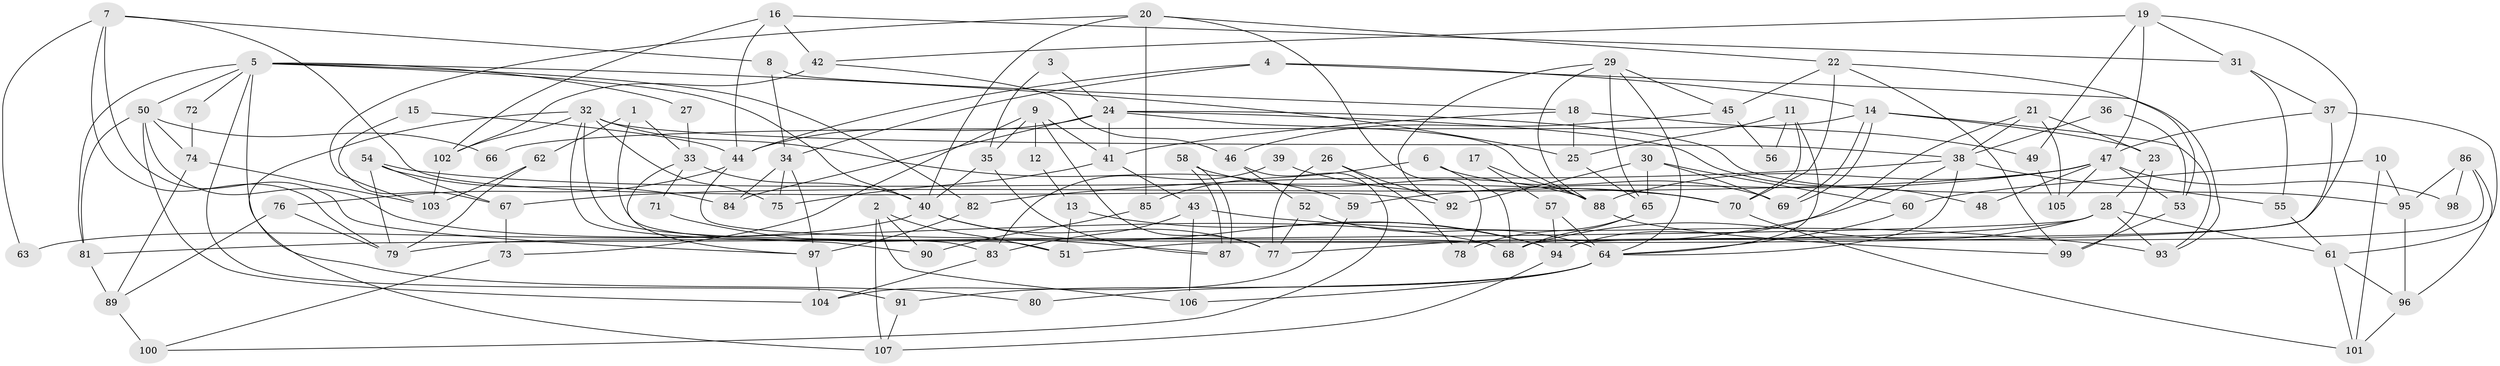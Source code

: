 // Generated by graph-tools (version 1.1) at 2025/11/02/27/25 16:11:23]
// undirected, 107 vertices, 214 edges
graph export_dot {
graph [start="1"]
  node [color=gray90,style=filled];
  1;
  2;
  3;
  4;
  5;
  6;
  7;
  8;
  9;
  10;
  11;
  12;
  13;
  14;
  15;
  16;
  17;
  18;
  19;
  20;
  21;
  22;
  23;
  24;
  25;
  26;
  27;
  28;
  29;
  30;
  31;
  32;
  33;
  34;
  35;
  36;
  37;
  38;
  39;
  40;
  41;
  42;
  43;
  44;
  45;
  46;
  47;
  48;
  49;
  50;
  51;
  52;
  53;
  54;
  55;
  56;
  57;
  58;
  59;
  60;
  61;
  62;
  63;
  64;
  65;
  66;
  67;
  68;
  69;
  70;
  71;
  72;
  73;
  74;
  75;
  76;
  77;
  78;
  79;
  80;
  81;
  82;
  83;
  84;
  85;
  86;
  87;
  88;
  89;
  90;
  91;
  92;
  93;
  94;
  95;
  96;
  97;
  98;
  99;
  100;
  101;
  102;
  103;
  104;
  105;
  106;
  107;
  1 -- 33;
  1 -- 51;
  1 -- 62;
  2 -- 90;
  2 -- 107;
  2 -- 51;
  2 -- 106;
  3 -- 24;
  3 -- 35;
  4 -- 44;
  4 -- 93;
  4 -- 14;
  4 -- 34;
  5 -- 50;
  5 -- 82;
  5 -- 25;
  5 -- 27;
  5 -- 40;
  5 -- 72;
  5 -- 80;
  5 -- 81;
  5 -- 91;
  6 -- 68;
  6 -- 69;
  6 -- 85;
  7 -- 97;
  7 -- 92;
  7 -- 8;
  7 -- 63;
  7 -- 79;
  8 -- 18;
  8 -- 34;
  9 -- 41;
  9 -- 77;
  9 -- 12;
  9 -- 35;
  9 -- 73;
  10 -- 95;
  10 -- 101;
  10 -- 60;
  11 -- 25;
  11 -- 64;
  11 -- 56;
  11 -- 70;
  12 -- 13;
  13 -- 51;
  13 -- 94;
  14 -- 69;
  14 -- 69;
  14 -- 23;
  14 -- 66;
  14 -- 93;
  15 -- 44;
  15 -- 67;
  16 -- 31;
  16 -- 102;
  16 -- 42;
  16 -- 44;
  17 -- 57;
  17 -- 88;
  18 -- 49;
  18 -- 41;
  18 -- 25;
  19 -- 47;
  19 -- 31;
  19 -- 42;
  19 -- 49;
  19 -- 51;
  20 -- 40;
  20 -- 22;
  20 -- 78;
  20 -- 85;
  20 -- 103;
  21 -- 23;
  21 -- 94;
  21 -- 38;
  21 -- 105;
  22 -- 53;
  22 -- 70;
  22 -- 45;
  22 -- 99;
  23 -- 28;
  23 -- 99;
  24 -- 41;
  24 -- 44;
  24 -- 48;
  24 -- 84;
  24 -- 88;
  24 -- 95;
  25 -- 65;
  26 -- 77;
  26 -- 78;
  26 -- 92;
  27 -- 33;
  28 -- 81;
  28 -- 68;
  28 -- 61;
  28 -- 79;
  28 -- 93;
  29 -- 65;
  29 -- 88;
  29 -- 45;
  29 -- 64;
  29 -- 92;
  30 -- 60;
  30 -- 92;
  30 -- 65;
  30 -- 69;
  31 -- 55;
  31 -- 37;
  32 -- 102;
  32 -- 38;
  32 -- 59;
  32 -- 75;
  32 -- 83;
  32 -- 90;
  32 -- 107;
  33 -- 97;
  33 -- 40;
  33 -- 71;
  34 -- 75;
  34 -- 84;
  34 -- 97;
  35 -- 40;
  35 -- 87;
  36 -- 53;
  36 -- 38;
  37 -- 68;
  37 -- 61;
  37 -- 47;
  38 -- 64;
  38 -- 55;
  38 -- 77;
  38 -- 82;
  39 -- 70;
  39 -- 83;
  40 -- 77;
  40 -- 63;
  40 -- 94;
  41 -- 75;
  41 -- 43;
  42 -- 46;
  42 -- 102;
  43 -- 93;
  43 -- 83;
  43 -- 106;
  44 -- 76;
  44 -- 68;
  45 -- 46;
  45 -- 56;
  46 -- 52;
  46 -- 100;
  47 -- 88;
  47 -- 48;
  47 -- 53;
  47 -- 59;
  47 -- 67;
  47 -- 98;
  47 -- 105;
  49 -- 105;
  50 -- 81;
  50 -- 68;
  50 -- 66;
  50 -- 74;
  50 -- 104;
  52 -- 64;
  52 -- 77;
  53 -- 99;
  54 -- 84;
  54 -- 79;
  54 -- 67;
  54 -- 70;
  55 -- 61;
  57 -- 64;
  57 -- 94;
  58 -- 87;
  58 -- 87;
  58 -- 88;
  59 -- 104;
  60 -- 64;
  61 -- 101;
  61 -- 96;
  62 -- 79;
  62 -- 103;
  64 -- 106;
  64 -- 80;
  64 -- 91;
  65 -- 68;
  65 -- 78;
  67 -- 73;
  70 -- 101;
  71 -- 87;
  72 -- 74;
  73 -- 100;
  74 -- 103;
  74 -- 89;
  76 -- 89;
  76 -- 79;
  81 -- 89;
  82 -- 97;
  83 -- 104;
  85 -- 90;
  86 -- 96;
  86 -- 94;
  86 -- 95;
  86 -- 98;
  88 -- 99;
  89 -- 100;
  91 -- 107;
  94 -- 107;
  95 -- 96;
  96 -- 101;
  97 -- 104;
  102 -- 103;
}
